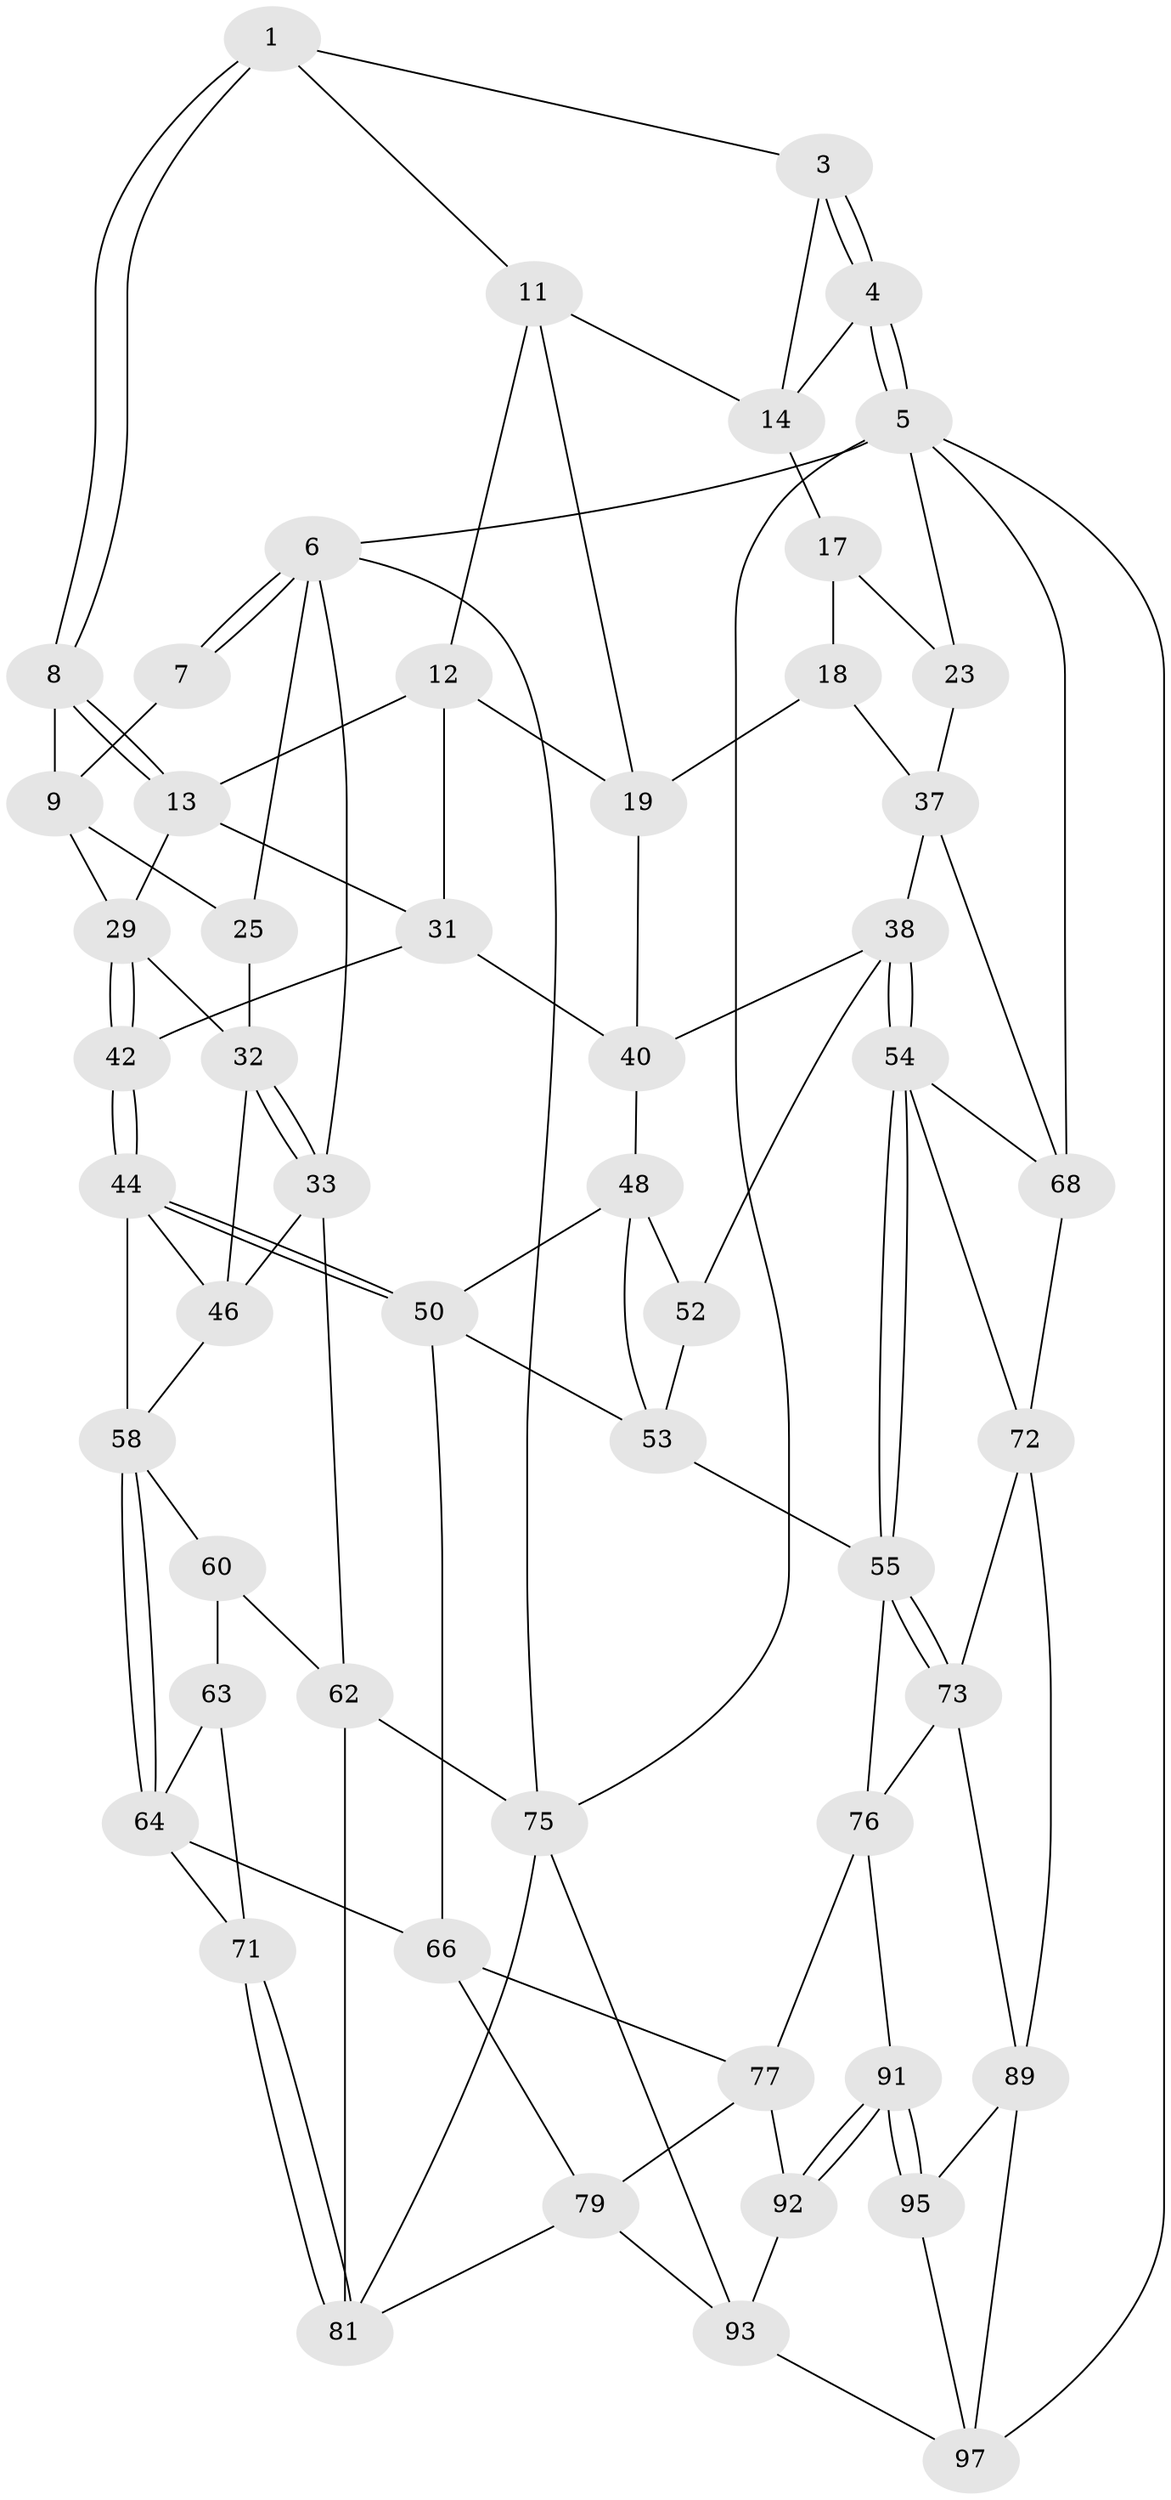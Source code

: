 // Generated by graph-tools (version 1.1) at 2025/24/03/03/25 07:24:40]
// undirected, 54 vertices, 117 edges
graph export_dot {
graph [start="1"]
  node [color=gray90,style=filled];
  1 [pos="+0.7111225542892099+0",super="+2"];
  3 [pos="+0.9620111015162123+0"];
  4 [pos="+1+0"];
  5 [pos="+1+0",super="+82"];
  6 [pos="+0+0",super="+24"];
  7 [pos="+0.2870161531228061+0",super="+10"];
  8 [pos="+0.4097373263291357+0.10582485171263799"];
  9 [pos="+0.31316055259267894+0.050028982693726874",super="+26"];
  11 [pos="+0.7236561123845863+0",super="+15"];
  12 [pos="+0.5574758076281803+0.08143601795503859",super="+21"];
  13 [pos="+0.4202630413601637+0.11326702511271487",super="+28"];
  14 [pos="+0.9099981218481601+0.11686040833963843",super="+16"];
  17 [pos="+0.9495060702704887+0.16159099950598124",super="+22"];
  18 [pos="+0.8091217667389253+0.21337961596609642",super="+35"];
  19 [pos="+0.7614603668031449+0.19959879745150144",super="+20"];
  23 [pos="+1+0.2755594875157154"];
  25 [pos="+0.05312961795901757+0.10841750685713739",super="+27"];
  29 [pos="+0.27183970632223775+0.2896118375858904",super="+30"];
  31 [pos="+0.5014434754715745+0.2734742266709273",super="+41"];
  32 [pos="+0.03822870912811614+0.30070271689147093",super="+36"];
  33 [pos="+0+0.39117058576549846",super="+34"];
  37 [pos="+0.8682394868296668+0.45219570936014275",super="+51"];
  38 [pos="+0.8017496886504482+0.49168106505808207",super="+39"];
  40 [pos="+0.7290918987616058+0.3838929994621646",super="+43"];
  42 [pos="+0.36775787135399457+0.3652772790843952"];
  44 [pos="+0.3512919477176565+0.49681533066566436",super="+45"];
  46 [pos="+0.18251200645746837+0.4333883060908793",super="+47"];
  48 [pos="+0.5245179716663966+0.4340560807264431",super="+49"];
  50 [pos="+0.4015242495093247+0.5406164458723206",super="+65"];
  52 [pos="+0.5967737124360315+0.5127353612333323"];
  53 [pos="+0.5856183875037553+0.5499766564424616",super="+57"];
  54 [pos="+0.8033217015027421+0.50729169131095",super="+69"];
  55 [pos="+0.7316859428388307+0.6244833290072731",super="+56"];
  58 [pos="+0.207781983143126+0.5045337951136352",super="+59"];
  60 [pos="+0.050185370160242986+0.5641689850374707",super="+61"];
  62 [pos="+0+0.7777034727302",super="+74"];
  63 [pos="+0.1712804507410225+0.5830702873195384",super="+70"];
  64 [pos="+0.20639677170218151+0.5107999765012693",super="+67"];
  66 [pos="+0.39442404731197606+0.6178715520960808",super="+78"];
  68 [pos="+1+0.6550950773051449",super="+83"];
  71 [pos="+0.1880346379376544+0.7409518400604518"];
  72 [pos="+0.9407722356046286+0.7203803284232",super="+88"];
  73 [pos="+0.7742863691355026+0.7400032712880871",super="+84"];
  75 [pos="+0+1",super="+94"];
  76 [pos="+0.5642965204955995+0.7272443848680983",super="+85"];
  77 [pos="+0.5449971704464842+0.7228875320752136",super="+87"];
  79 [pos="+0.32842451116791255+0.7950355951296788",super="+80"];
  81 [pos="+0.19375715402218813+0.7526319984902107",super="+86"];
  89 [pos="+0.89007932078866+0.880818721267754",super="+90"];
  91 [pos="+0.5465087354008689+1"];
  92 [pos="+0.5265451270579639+1"];
  93 [pos="+0.10250207644711341+1",super="+96"];
  95 [pos="+0.778395968401661+0.9131706945110516"];
  97 [pos="+0.8398288358392503+0.9534938556854888",super="+98"];
  1 -- 8;
  1 -- 8;
  1 -- 3;
  1 -- 11;
  3 -- 4;
  3 -- 4;
  3 -- 14;
  4 -- 5;
  4 -- 5;
  4 -- 14;
  5 -- 6;
  5 -- 23;
  5 -- 75;
  5 -- 97;
  5 -- 68;
  6 -- 7;
  6 -- 7;
  6 -- 75;
  6 -- 25;
  6 -- 33;
  7 -- 9;
  8 -- 9;
  8 -- 13;
  8 -- 13;
  9 -- 25;
  9 -- 29;
  11 -- 12;
  11 -- 19;
  11 -- 14;
  12 -- 13;
  12 -- 31;
  12 -- 19;
  13 -- 29;
  13 -- 31;
  14 -- 17;
  17 -- 18 [weight=2];
  17 -- 23;
  18 -- 19;
  18 -- 37;
  19 -- 40;
  23 -- 37;
  25 -- 32;
  29 -- 42;
  29 -- 42;
  29 -- 32;
  31 -- 40;
  31 -- 42;
  32 -- 33;
  32 -- 33;
  32 -- 46;
  33 -- 62;
  33 -- 46;
  37 -- 38;
  37 -- 68;
  38 -- 54;
  38 -- 54;
  38 -- 40;
  38 -- 52;
  40 -- 48;
  42 -- 44;
  42 -- 44;
  44 -- 50;
  44 -- 50;
  44 -- 58;
  44 -- 46;
  46 -- 58;
  48 -- 52;
  48 -- 50;
  48 -- 53;
  50 -- 66;
  50 -- 53;
  52 -- 53;
  53 -- 55;
  54 -- 55;
  54 -- 55;
  54 -- 72;
  54 -- 68;
  55 -- 73;
  55 -- 73;
  55 -- 76;
  58 -- 64;
  58 -- 64;
  58 -- 60;
  60 -- 63 [weight=2];
  60 -- 62;
  62 -- 81;
  62 -- 75;
  63 -- 64;
  63 -- 71;
  64 -- 66;
  64 -- 71;
  66 -- 77;
  66 -- 79;
  68 -- 72;
  71 -- 81;
  71 -- 81;
  72 -- 73;
  72 -- 89;
  73 -- 76;
  73 -- 89;
  75 -- 93;
  75 -- 81;
  76 -- 77;
  76 -- 91;
  77 -- 92;
  77 -- 79;
  79 -- 81;
  79 -- 93;
  89 -- 97;
  89 -- 95;
  91 -- 92;
  91 -- 92;
  91 -- 95;
  91 -- 95;
  92 -- 93;
  93 -- 97;
  95 -- 97;
}
